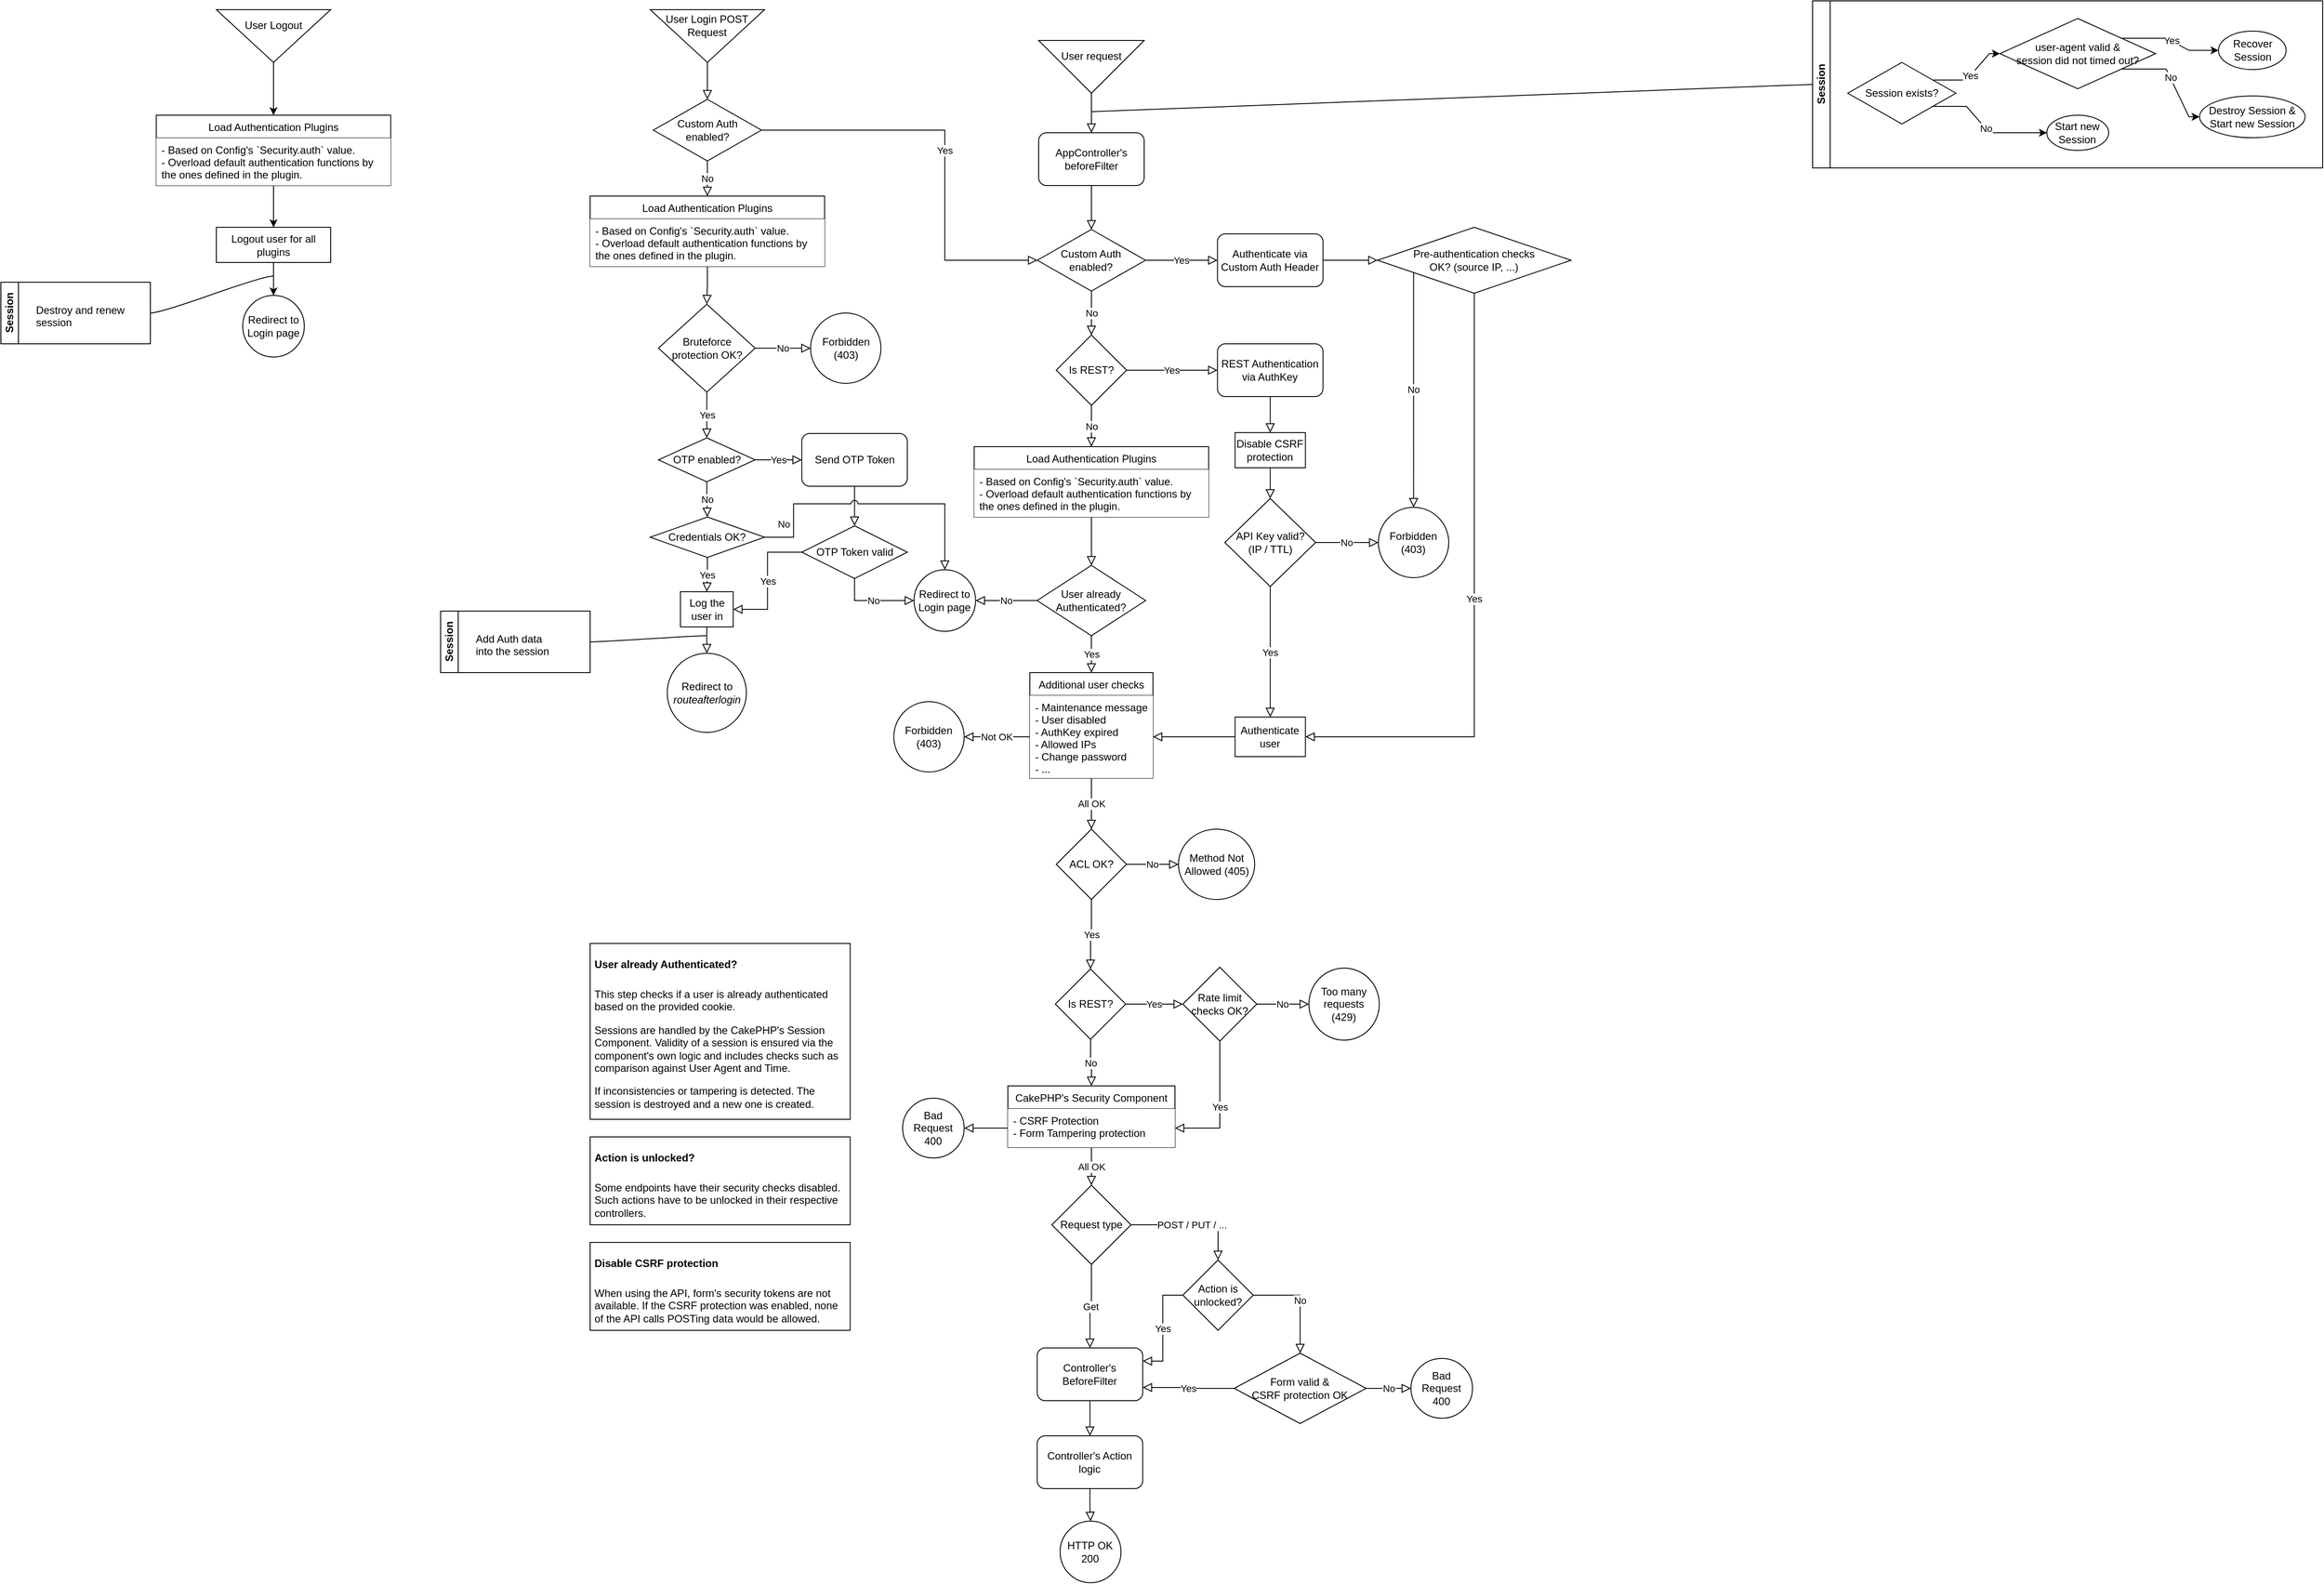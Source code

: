<mxfile version="14.7.6" type="device"><diagram id="C5RBs43oDa-KdzZeNtuy" name="Page-1"><mxGraphModel dx="3555" dy="2050" grid="1" gridSize="10" guides="1" tooltips="1" connect="1" arrows="1" fold="1" page="0" pageScale="1" pageWidth="827" pageHeight="1169" math="0" shadow="0"><root><mxCell id="WIyWlLk6GJQsqaUBKTNV-0"/><mxCell id="WIyWlLk6GJQsqaUBKTNV-1" parent="WIyWlLk6GJQsqaUBKTNV-0"/><mxCell id="TFjPp0GjOGdTuKg0pBAI-93" value="Get" style="edgeStyle=orthogonalEdgeStyle;rounded=0;orthogonalLoop=1;jettySize=auto;html=1;entryX=0.5;entryY=0;entryDx=0;entryDy=0;endArrow=block;endFill=0;endSize=8;exitX=0.5;exitY=1;exitDx=0;exitDy=0;" parent="WIyWlLk6GJQsqaUBKTNV-1" source="TFjPp0GjOGdTuKg0pBAI-129" target="TFjPp0GjOGdTuKg0pBAI-11" edge="1"><mxGeometry relative="1" as="geometry"/></mxCell><mxCell id="TFjPp0GjOGdTuKg0pBAI-108" value="&lt;div&gt;POST / PUT / ...&lt;/div&gt;" style="edgeStyle=orthogonalEdgeStyle;rounded=0;orthogonalLoop=1;jettySize=auto;html=1;entryX=0.5;entryY=0;entryDx=0;entryDy=0;endArrow=block;endFill=0;endSize=8;exitX=1;exitY=0.5;exitDx=0;exitDy=0;" parent="WIyWlLk6GJQsqaUBKTNV-1" source="TFjPp0GjOGdTuKg0pBAI-129" target="TFjPp0GjOGdTuKg0pBAI-107" edge="1"><mxGeometry relative="1" as="geometry"/></mxCell><mxCell id="TFjPp0GjOGdTuKg0pBAI-136" style="edgeStyle=orthogonalEdgeStyle;rounded=0;orthogonalLoop=1;jettySize=auto;html=1;entryX=0.5;entryY=0;entryDx=0;entryDy=0;endArrow=block;endFill=0;endSize=8;" parent="WIyWlLk6GJQsqaUBKTNV-1" source="TFjPp0GjOGdTuKg0pBAI-11" target="TFjPp0GjOGdTuKg0pBAI-135" edge="1"><mxGeometry relative="1" as="geometry"/></mxCell><mxCell id="TFjPp0GjOGdTuKg0pBAI-11" value="Controller's BeforeFilter" style="rounded=1;whiteSpace=wrap;html=1;" parent="WIyWlLk6GJQsqaUBKTNV-1" vertex="1"><mxGeometry x="1358.32" y="1537" width="120" height="60" as="geometry"/></mxCell><mxCell id="TFjPp0GjOGdTuKg0pBAI-21" value="No" style="edgeStyle=orthogonalEdgeStyle;rounded=0;orthogonalLoop=1;jettySize=auto;html=1;exitX=1;exitY=0.5;exitDx=0;exitDy=0;entryX=0;entryY=0.5;entryDx=0;entryDy=0;endArrow=block;endFill=0;endSize=8;" parent="WIyWlLk6GJQsqaUBKTNV-1" source="TFjPp0GjOGdTuKg0pBAI-19" target="TFjPp0GjOGdTuKg0pBAI-131" edge="1"><mxGeometry relative="1" as="geometry"><mxPoint x="1813.32" y="1583" as="targetPoint"/></mxGeometry></mxCell><mxCell id="TFjPp0GjOGdTuKg0pBAI-94" value="Yes" style="edgeStyle=orthogonalEdgeStyle;rounded=0;orthogonalLoop=1;jettySize=auto;html=1;endArrow=block;endFill=0;endSize=8;entryX=1;entryY=0.75;entryDx=0;entryDy=0;" parent="WIyWlLk6GJQsqaUBKTNV-1" source="TFjPp0GjOGdTuKg0pBAI-19" target="TFjPp0GjOGdTuKg0pBAI-11" edge="1"><mxGeometry relative="1" as="geometry"><mxPoint x="1553.32" y="1597" as="targetPoint"/></mxGeometry></mxCell><mxCell id="TFjPp0GjOGdTuKg0pBAI-19" value="&lt;div&gt;Form valid &amp;amp; &lt;br&gt;&lt;/div&gt;&lt;div&gt;CSRF protection OK &lt;/div&gt;" style="rhombus;whiteSpace=wrap;html=1;" parent="WIyWlLk6GJQsqaUBKTNV-1" vertex="1"><mxGeometry x="1582.32" y="1543" width="150" height="80" as="geometry"/></mxCell><mxCell id="TFjPp0GjOGdTuKg0pBAI-29" style="edgeStyle=orthogonalEdgeStyle;rounded=0;orthogonalLoop=1;jettySize=auto;html=1;endArrow=block;endFill=0;endSize=8;" parent="WIyWlLk6GJQsqaUBKTNV-1" source="TFjPp0GjOGdTuKg0pBAI-27" target="TFjPp0GjOGdTuKg0pBAI-28" edge="1"><mxGeometry relative="1" as="geometry"/></mxCell><mxCell id="TFjPp0GjOGdTuKg0pBAI-27" value="&lt;div&gt;AppController's&lt;/div&gt;&lt;div&gt;beforeFilter&lt;br&gt;&lt;/div&gt;" style="rounded=1;whiteSpace=wrap;html=1;" parent="WIyWlLk6GJQsqaUBKTNV-1" vertex="1"><mxGeometry x="1359.99" y="155" width="120" height="60" as="geometry"/></mxCell><mxCell id="TFjPp0GjOGdTuKg0pBAI-31" value="Yes" style="edgeStyle=orthogonalEdgeStyle;rounded=0;orthogonalLoop=1;jettySize=auto;html=1;entryX=0;entryY=0.5;entryDx=0;entryDy=0;endArrow=block;endFill=0;endSize=8;" parent="WIyWlLk6GJQsqaUBKTNV-1" source="TFjPp0GjOGdTuKg0pBAI-28" target="TFjPp0GjOGdTuKg0pBAI-30" edge="1"><mxGeometry relative="1" as="geometry"/></mxCell><mxCell id="TFjPp0GjOGdTuKg0pBAI-37" value="No" style="edgeStyle=orthogonalEdgeStyle;rounded=0;orthogonalLoop=1;jettySize=auto;html=1;entryX=0.5;entryY=0;entryDx=0;entryDy=0;endArrow=block;endFill=0;endSize=8;" parent="WIyWlLk6GJQsqaUBKTNV-1" source="TFjPp0GjOGdTuKg0pBAI-28" target="TFjPp0GjOGdTuKg0pBAI-34" edge="1"><mxGeometry relative="1" as="geometry"/></mxCell><mxCell id="TFjPp0GjOGdTuKg0pBAI-28" value="Custom Auth enabled?" style="rhombus;whiteSpace=wrap;html=1;" parent="WIyWlLk6GJQsqaUBKTNV-1" vertex="1"><mxGeometry x="1358.49" y="265" width="123" height="70" as="geometry"/></mxCell><mxCell id="TFjPp0GjOGdTuKg0pBAI-96" style="edgeStyle=orthogonalEdgeStyle;rounded=0;orthogonalLoop=1;jettySize=auto;html=1;entryX=0;entryY=0.5;entryDx=0;entryDy=0;endArrow=block;endFill=0;endSize=8;" parent="WIyWlLk6GJQsqaUBKTNV-1" source="TFjPp0GjOGdTuKg0pBAI-30" target="TFjPp0GjOGdTuKg0pBAI-95" edge="1"><mxGeometry relative="1" as="geometry"/></mxCell><mxCell id="TFjPp0GjOGdTuKg0pBAI-30" value="Authenticate via Custom Auth Header" style="rounded=1;whiteSpace=wrap;html=1;" parent="WIyWlLk6GJQsqaUBKTNV-1" vertex="1"><mxGeometry x="1563.32" y="270" width="120" height="60" as="geometry"/></mxCell><mxCell id="TFjPp0GjOGdTuKg0pBAI-45" value="No" style="edgeStyle=orthogonalEdgeStyle;rounded=0;orthogonalLoop=1;jettySize=auto;html=1;exitX=1;exitY=0.5;exitDx=0;exitDy=0;entryX=0;entryY=0.5;entryDx=0;entryDy=0;endArrow=block;endFill=0;endSize=8;" parent="WIyWlLk6GJQsqaUBKTNV-1" source="TFjPp0GjOGdTuKg0pBAI-33" target="TFjPp0GjOGdTuKg0pBAI-115" edge="1"><mxGeometry relative="1" as="geometry"><mxPoint x="1733.32" y="621" as="targetPoint"/></mxGeometry></mxCell><mxCell id="TFjPp0GjOGdTuKg0pBAI-57" value="Yes" style="edgeStyle=orthogonalEdgeStyle;rounded=0;orthogonalLoop=1;jettySize=auto;html=1;exitX=0.5;exitY=1;exitDx=0;exitDy=0;entryX=0.5;entryY=0;entryDx=0;entryDy=0;endArrow=block;endFill=0;endSize=8;" parent="WIyWlLk6GJQsqaUBKTNV-1" source="TFjPp0GjOGdTuKg0pBAI-33" target="TFjPp0GjOGdTuKg0pBAI-56" edge="1"><mxGeometry relative="1" as="geometry"/></mxCell><mxCell id="TFjPp0GjOGdTuKg0pBAI-33" value="&lt;div&gt;API Key valid?&lt;/div&gt;&lt;div&gt;(IP / TTL)&lt;br&gt;&lt;/div&gt;" style="rhombus;whiteSpace=wrap;html=1;" parent="WIyWlLk6GJQsqaUBKTNV-1" vertex="1"><mxGeometry x="1571.66" y="571" width="103.33" height="100" as="geometry"/></mxCell><mxCell id="TFjPp0GjOGdTuKg0pBAI-36" value="Yes" style="edgeStyle=orthogonalEdgeStyle;rounded=0;orthogonalLoop=1;jettySize=auto;html=1;exitX=1;exitY=0.5;exitDx=0;exitDy=0;entryX=0;entryY=0.5;entryDx=0;entryDy=0;endArrow=block;endFill=0;endSize=8;" parent="WIyWlLk6GJQsqaUBKTNV-1" source="TFjPp0GjOGdTuKg0pBAI-34" target="TFjPp0GjOGdTuKg0pBAI-35" edge="1"><mxGeometry relative="1" as="geometry"/></mxCell><mxCell id="TFjPp0GjOGdTuKg0pBAI-47" value="No" style="edgeStyle=orthogonalEdgeStyle;rounded=0;orthogonalLoop=1;jettySize=auto;html=1;exitX=0.5;exitY=1;exitDx=0;exitDy=0;endArrow=block;endFill=0;endSize=8;" parent="WIyWlLk6GJQsqaUBKTNV-1" source="TFjPp0GjOGdTuKg0pBAI-34" target="TFjPp0GjOGdTuKg0pBAI-159" edge="1"><mxGeometry relative="1" as="geometry"><mxPoint x="1463.32" y="507" as="targetPoint"/></mxGeometry></mxCell><mxCell id="TFjPp0GjOGdTuKg0pBAI-34" value="&lt;div&gt;Is REST?&lt;/div&gt;" style="rhombus;whiteSpace=wrap;html=1;" parent="WIyWlLk6GJQsqaUBKTNV-1" vertex="1"><mxGeometry x="1379.99" y="385" width="80" height="80" as="geometry"/></mxCell><mxCell id="TFjPp0GjOGdTuKg0pBAI-40" style="edgeStyle=orthogonalEdgeStyle;rounded=0;orthogonalLoop=1;jettySize=auto;html=1;exitX=0.5;exitY=1;exitDx=0;exitDy=0;entryX=0.5;entryY=0;entryDx=0;entryDy=0;endArrow=block;endFill=0;endSize=8;" parent="WIyWlLk6GJQsqaUBKTNV-1" source="TFjPp0GjOGdTuKg0pBAI-35" target="TFjPp0GjOGdTuKg0pBAI-39" edge="1"><mxGeometry relative="1" as="geometry"/></mxCell><mxCell id="TFjPp0GjOGdTuKg0pBAI-35" value="&lt;div&gt;REST Authentication&lt;/div&gt;&lt;div&gt;via AuthKey&lt;br&gt;&lt;/div&gt;" style="rounded=1;whiteSpace=wrap;html=1;" parent="WIyWlLk6GJQsqaUBKTNV-1" vertex="1"><mxGeometry x="1563.32" y="395" width="120" height="60" as="geometry"/></mxCell><mxCell id="TFjPp0GjOGdTuKg0pBAI-43" style="edgeStyle=orthogonalEdgeStyle;rounded=0;orthogonalLoop=1;jettySize=auto;html=1;exitX=0.5;exitY=1;exitDx=0;exitDy=0;entryX=0.5;entryY=0;entryDx=0;entryDy=0;endArrow=block;endFill=0;endSize=8;" parent="WIyWlLk6GJQsqaUBKTNV-1" source="TFjPp0GjOGdTuKg0pBAI-39" target="TFjPp0GjOGdTuKg0pBAI-33" edge="1"><mxGeometry relative="1" as="geometry"/></mxCell><mxCell id="TFjPp0GjOGdTuKg0pBAI-39" value="Disable CSRF protection" style="rounded=0;whiteSpace=wrap;html=1;" parent="WIyWlLk6GJQsqaUBKTNV-1" vertex="1"><mxGeometry x="1583.32" y="496" width="80" height="40" as="geometry"/></mxCell><mxCell id="TFjPp0GjOGdTuKg0pBAI-51" value="No" style="edgeStyle=orthogonalEdgeStyle;rounded=0;orthogonalLoop=1;jettySize=auto;html=1;exitX=0;exitY=0.5;exitDx=0;exitDy=0;entryX=1;entryY=0.5;entryDx=0;entryDy=0;endArrow=block;endFill=0;endSize=8;" parent="WIyWlLk6GJQsqaUBKTNV-1" source="TFjPp0GjOGdTuKg0pBAI-48" target="TFjPp0GjOGdTuKg0pBAI-144" edge="1"><mxGeometry relative="1" as="geometry"><mxPoint x="1303.32" y="687" as="targetPoint"/></mxGeometry></mxCell><mxCell id="TFjPp0GjOGdTuKg0pBAI-53" value="Yes" style="edgeStyle=orthogonalEdgeStyle;rounded=0;orthogonalLoop=1;jettySize=auto;html=1;entryX=0.5;entryY=0;entryDx=0;entryDy=0;endArrow=block;endFill=0;endSize=8;" parent="WIyWlLk6GJQsqaUBKTNV-1" source="TFjPp0GjOGdTuKg0pBAI-48" target="TFjPp0GjOGdTuKg0pBAI-118" edge="1"><mxGeometry relative="1" as="geometry"><mxPoint x="1419.995" y="787" as="targetPoint"/></mxGeometry></mxCell><mxCell id="TFjPp0GjOGdTuKg0pBAI-48" value="User already Authenticated?" style="rhombus;whiteSpace=wrap;html=1;" parent="WIyWlLk6GJQsqaUBKTNV-1" vertex="1"><mxGeometry x="1358.32" y="647" width="123.33" height="80" as="geometry"/></mxCell><mxCell id="TFjPp0GjOGdTuKg0pBAI-58" style="edgeStyle=orthogonalEdgeStyle;rounded=0;orthogonalLoop=1;jettySize=auto;html=1;exitX=0;exitY=0.5;exitDx=0;exitDy=0;entryX=1;entryY=0.5;entryDx=0;entryDy=0;endArrow=block;endFill=0;endSize=8;" parent="WIyWlLk6GJQsqaUBKTNV-1" source="TFjPp0GjOGdTuKg0pBAI-56" target="TFjPp0GjOGdTuKg0pBAI-119" edge="1"><mxGeometry relative="1" as="geometry"><mxPoint x="1498.33" y="842" as="targetPoint"/></mxGeometry></mxCell><mxCell id="TFjPp0GjOGdTuKg0pBAI-56" value="Authenticate user" style="rounded=1;whiteSpace=wrap;html=1;arcSize=0;" parent="WIyWlLk6GJQsqaUBKTNV-1" vertex="1"><mxGeometry x="1583.33" y="819.5" width="79.99" height="45" as="geometry"/></mxCell><mxCell id="TFjPp0GjOGdTuKg0pBAI-64" value="Yes" style="edgeStyle=orthogonalEdgeStyle;rounded=0;orthogonalLoop=1;jettySize=auto;html=1;exitX=1;exitY=0.5;exitDx=0;exitDy=0;endArrow=block;endFill=0;endSize=8;entryX=0;entryY=0.5;entryDx=0;entryDy=0;" parent="WIyWlLk6GJQsqaUBKTNV-1" source="TFjPp0GjOGdTuKg0pBAI-61" target="TFjPp0GjOGdTuKg0pBAI-68" edge="1"><mxGeometry relative="1" as="geometry"><mxPoint x="1532.32" y="1126" as="targetPoint"/></mxGeometry></mxCell><mxCell id="TFjPp0GjOGdTuKg0pBAI-65" value="No" style="edgeStyle=orthogonalEdgeStyle;rounded=0;orthogonalLoop=1;jettySize=auto;html=1;entryX=0.5;entryY=0;entryDx=0;entryDy=0;endArrow=block;endFill=0;endSize=8;" parent="WIyWlLk6GJQsqaUBKTNV-1" source="TFjPp0GjOGdTuKg0pBAI-61" target="TFjPp0GjOGdTuKg0pBAI-149" edge="1"><mxGeometry relative="1" as="geometry"><mxPoint x="1417.655" y="1238" as="targetPoint"/></mxGeometry></mxCell><mxCell id="TFjPp0GjOGdTuKg0pBAI-61" value="&lt;div&gt;Is REST?&lt;/div&gt;" style="rhombus;whiteSpace=wrap;html=1;" parent="WIyWlLk6GJQsqaUBKTNV-1" vertex="1"><mxGeometry x="1378.98" y="1106" width="80" height="80" as="geometry"/></mxCell><mxCell id="TFjPp0GjOGdTuKg0pBAI-71" value="No" style="edgeStyle=orthogonalEdgeStyle;rounded=0;orthogonalLoop=1;jettySize=auto;html=1;entryX=0;entryY=0.5;entryDx=0;entryDy=0;endArrow=block;endFill=0;endSize=8;" parent="WIyWlLk6GJQsqaUBKTNV-1" source="TFjPp0GjOGdTuKg0pBAI-68" target="TFjPp0GjOGdTuKg0pBAI-126" edge="1"><mxGeometry relative="1" as="geometry"><mxPoint x="1662.32" y="1146" as="targetPoint"/></mxGeometry></mxCell><mxCell id="TFjPp0GjOGdTuKg0pBAI-154" value="Yes" style="edgeStyle=orthogonalEdgeStyle;rounded=0;orthogonalLoop=1;jettySize=auto;html=1;entryX=1;entryY=0.5;entryDx=0;entryDy=0;endArrow=block;endFill=0;endSize=8;" parent="WIyWlLk6GJQsqaUBKTNV-1" source="TFjPp0GjOGdTuKg0pBAI-68" target="TFjPp0GjOGdTuKg0pBAI-150" edge="1"><mxGeometry relative="1" as="geometry"/></mxCell><mxCell id="TFjPp0GjOGdTuKg0pBAI-68" value="Rate limit checks OK?" style="rhombus;whiteSpace=wrap;html=1;" parent="WIyWlLk6GJQsqaUBKTNV-1" vertex="1"><mxGeometry x="1523.98" y="1104" width="84" height="84" as="geometry"/></mxCell><mxCell id="TFjPp0GjOGdTuKg0pBAI-81" value="Yes" style="edgeStyle=orthogonalEdgeStyle;rounded=0;orthogonalLoop=1;jettySize=auto;html=1;entryX=0.5;entryY=0;entryDx=0;entryDy=0;endArrow=block;endFill=0;endSize=8;" parent="WIyWlLk6GJQsqaUBKTNV-1" source="TFjPp0GjOGdTuKg0pBAI-74" target="TFjPp0GjOGdTuKg0pBAI-80" edge="1"><mxGeometry relative="1" as="geometry"/></mxCell><mxCell id="TFjPp0GjOGdTuKg0pBAI-143" value="No" style="edgeStyle=orthogonalEdgeStyle;rounded=0;orthogonalLoop=1;jettySize=auto;html=1;entryX=0;entryY=0.5;entryDx=0;entryDy=0;endArrow=block;endFill=0;endSize=8;exitX=1;exitY=0.5;exitDx=0;exitDy=0;" parent="WIyWlLk6GJQsqaUBKTNV-1" source="TFjPp0GjOGdTuKg0pBAI-74" target="TFjPp0GjOGdTuKg0pBAI-142" edge="1"><mxGeometry relative="1" as="geometry"><mxPoint x="1047.68" y="400" as="sourcePoint"/></mxGeometry></mxCell><mxCell id="TFjPp0GjOGdTuKg0pBAI-74" value="Bruteforce protection OK?" style="rhombus;whiteSpace=wrap;html=1;" parent="WIyWlLk6GJQsqaUBKTNV-1" vertex="1"><mxGeometry x="927.68" y="350" width="110" height="100" as="geometry"/></mxCell><mxCell id="TFjPp0GjOGdTuKg0pBAI-83" value="Yes" style="edgeStyle=orthogonalEdgeStyle;rounded=0;orthogonalLoop=1;jettySize=auto;html=1;entryX=0;entryY=0.5;entryDx=0;entryDy=0;endArrow=block;endFill=0;endSize=8;exitX=1;exitY=0.5;exitDx=0;exitDy=0;" parent="WIyWlLk6GJQsqaUBKTNV-1" source="TFjPp0GjOGdTuKg0pBAI-80" target="TFjPp0GjOGdTuKg0pBAI-82" edge="1"><mxGeometry relative="1" as="geometry"><mxPoint x="1047.68" y="527" as="sourcePoint"/></mxGeometry></mxCell><mxCell id="TFjPp0GjOGdTuKg0pBAI-86" value="No" style="edgeStyle=orthogonalEdgeStyle;rounded=0;orthogonalLoop=1;jettySize=auto;html=1;endArrow=block;endFill=0;endSize=8;entryX=0.5;entryY=0;entryDx=0;entryDy=0;" parent="WIyWlLk6GJQsqaUBKTNV-1" source="TFjPp0GjOGdTuKg0pBAI-80" target="TFjPp0GjOGdTuKg0pBAI-175" edge="1"><mxGeometry relative="1" as="geometry"/></mxCell><mxCell id="TFjPp0GjOGdTuKg0pBAI-80" value="OTP enabled?" style="rhombus;whiteSpace=wrap;html=1;" parent="WIyWlLk6GJQsqaUBKTNV-1" vertex="1"><mxGeometry x="927.68" y="502" width="110" height="50" as="geometry"/></mxCell><mxCell id="TFjPp0GjOGdTuKg0pBAI-88" style="edgeStyle=orthogonalEdgeStyle;rounded=0;orthogonalLoop=1;jettySize=auto;html=1;entryX=0.5;entryY=0;entryDx=0;entryDy=0;endArrow=block;endFill=0;endSize=8;" parent="WIyWlLk6GJQsqaUBKTNV-1" source="TFjPp0GjOGdTuKg0pBAI-82" target="TFjPp0GjOGdTuKg0pBAI-87" edge="1"><mxGeometry relative="1" as="geometry"/></mxCell><mxCell id="TFjPp0GjOGdTuKg0pBAI-82" value="Send OTP Token" style="rounded=1;whiteSpace=wrap;html=1;" parent="WIyWlLk6GJQsqaUBKTNV-1" vertex="1"><mxGeometry x="1090.68" y="497" width="120" height="60" as="geometry"/></mxCell><mxCell id="TFjPp0GjOGdTuKg0pBAI-146" style="edgeStyle=orthogonalEdgeStyle;rounded=0;orthogonalLoop=1;jettySize=auto;html=1;entryX=0.5;entryY=0;entryDx=0;entryDy=0;endArrow=block;endFill=0;endSize=8;" parent="WIyWlLk6GJQsqaUBKTNV-1" source="TFjPp0GjOGdTuKg0pBAI-85" target="TFjPp0GjOGdTuKg0pBAI-145" edge="1"><mxGeometry relative="1" as="geometry"/></mxCell><mxCell id="TFjPp0GjOGdTuKg0pBAI-85" value="Log the user in" style="rounded=0;whiteSpace=wrap;html=1;" parent="WIyWlLk6GJQsqaUBKTNV-1" vertex="1"><mxGeometry x="952.68" y="677" width="60" height="40" as="geometry"/></mxCell><mxCell id="TFjPp0GjOGdTuKg0pBAI-89" value="Yes" style="edgeStyle=orthogonalEdgeStyle;rounded=0;orthogonalLoop=1;jettySize=auto;html=1;entryX=1;entryY=0.5;entryDx=0;entryDy=0;endArrow=block;endFill=0;endSize=8;" parent="WIyWlLk6GJQsqaUBKTNV-1" source="TFjPp0GjOGdTuKg0pBAI-87" target="TFjPp0GjOGdTuKg0pBAI-85" edge="1"><mxGeometry relative="1" as="geometry"><mxPoint x="1022.68" y="697" as="targetPoint"/></mxGeometry></mxCell><mxCell id="TFjPp0GjOGdTuKg0pBAI-90" value="No" style="edgeStyle=orthogonalEdgeStyle;rounded=0;orthogonalLoop=1;jettySize=auto;html=1;entryX=0;entryY=0.5;entryDx=0;entryDy=0;endArrow=block;endFill=0;endSize=8;exitX=0.5;exitY=1;exitDx=0;exitDy=0;" parent="WIyWlLk6GJQsqaUBKTNV-1" source="TFjPp0GjOGdTuKg0pBAI-87" target="TFjPp0GjOGdTuKg0pBAI-144" edge="1"><mxGeometry relative="1" as="geometry"><mxPoint x="1220.32" y="687" as="targetPoint"/></mxGeometry></mxCell><mxCell id="TFjPp0GjOGdTuKg0pBAI-87" value="OTP Token valid" style="rhombus;whiteSpace=wrap;html=1;" parent="WIyWlLk6GJQsqaUBKTNV-1" vertex="1"><mxGeometry x="1090.68" y="602" width="120" height="60" as="geometry"/></mxCell><mxCell id="TFjPp0GjOGdTuKg0pBAI-98" value="No" style="edgeStyle=orthogonalEdgeStyle;rounded=0;orthogonalLoop=1;jettySize=auto;html=1;entryX=0.5;entryY=0;entryDx=0;entryDy=0;endArrow=block;endFill=0;endSize=8;" parent="WIyWlLk6GJQsqaUBKTNV-1" source="TFjPp0GjOGdTuKg0pBAI-95" target="TFjPp0GjOGdTuKg0pBAI-115" edge="1"><mxGeometry relative="1" as="geometry"><mxPoint x="1821.32" y="422" as="sourcePoint"/><mxPoint x="1816.32" y="648.25" as="targetPoint"/><Array as="points"><mxPoint x="1786.32" y="507"/><mxPoint x="1786.32" y="507"/></Array></mxGeometry></mxCell><mxCell id="TFjPp0GjOGdTuKg0pBAI-99" value="Yes" style="edgeStyle=orthogonalEdgeStyle;rounded=0;orthogonalLoop=1;jettySize=auto;html=1;entryX=1;entryY=0.5;entryDx=0;entryDy=0;endArrow=block;endFill=0;endSize=8;" parent="WIyWlLk6GJQsqaUBKTNV-1" source="TFjPp0GjOGdTuKg0pBAI-95" target="TFjPp0GjOGdTuKg0pBAI-56" edge="1"><mxGeometry relative="1" as="geometry"><Array as="points"><mxPoint x="1855.32" y="842"/></Array></mxGeometry></mxCell><mxCell id="TFjPp0GjOGdTuKg0pBAI-95" value="&lt;div&gt;Pre-authentication checks&lt;/div&gt;&lt;div&gt;OK? (source IP, ...)&lt;/div&gt;" style="rhombus;whiteSpace=wrap;html=1;" parent="WIyWlLk6GJQsqaUBKTNV-1" vertex="1"><mxGeometry x="1745.32" y="262.5" width="220" height="75" as="geometry"/></mxCell><mxCell id="TFjPp0GjOGdTuKg0pBAI-106" value="Yes" style="edgeStyle=orthogonalEdgeStyle;rounded=0;orthogonalLoop=1;jettySize=auto;html=1;entryX=0.5;entryY=0;entryDx=0;entryDy=0;endArrow=block;endFill=0;endSize=8;" parent="WIyWlLk6GJQsqaUBKTNV-1" source="TFjPp0GjOGdTuKg0pBAI-101" target="TFjPp0GjOGdTuKg0pBAI-61" edge="1"><mxGeometry relative="1" as="geometry"/></mxCell><mxCell id="TFjPp0GjOGdTuKg0pBAI-124" value="No" style="edgeStyle=orthogonalEdgeStyle;rounded=0;orthogonalLoop=1;jettySize=auto;html=1;endArrow=block;endFill=0;endSize=8;" parent="WIyWlLk6GJQsqaUBKTNV-1" source="TFjPp0GjOGdTuKg0pBAI-101" target="TFjPp0GjOGdTuKg0pBAI-123" edge="1"><mxGeometry relative="1" as="geometry"/></mxCell><mxCell id="TFjPp0GjOGdTuKg0pBAI-101" value="&lt;div&gt;ACL OK?&lt;/div&gt;" style="rhombus;whiteSpace=wrap;html=1;" parent="WIyWlLk6GJQsqaUBKTNV-1" vertex="1"><mxGeometry x="1379.98" y="947" width="80" height="80" as="geometry"/></mxCell><mxCell id="TFjPp0GjOGdTuKg0pBAI-109" value="Yes" style="edgeStyle=orthogonalEdgeStyle;rounded=0;orthogonalLoop=1;jettySize=auto;html=1;entryX=1;entryY=0.25;entryDx=0;entryDy=0;endArrow=block;endFill=0;endSize=8;" parent="WIyWlLk6GJQsqaUBKTNV-1" source="TFjPp0GjOGdTuKg0pBAI-107" target="TFjPp0GjOGdTuKg0pBAI-11" edge="1"><mxGeometry relative="1" as="geometry"/></mxCell><mxCell id="TFjPp0GjOGdTuKg0pBAI-110" value="No" style="edgeStyle=orthogonalEdgeStyle;rounded=0;orthogonalLoop=1;jettySize=auto;html=1;entryX=0.5;entryY=0;entryDx=0;entryDy=0;endArrow=block;endFill=0;endSize=8;exitX=1;exitY=0.5;exitDx=0;exitDy=0;" parent="WIyWlLk6GJQsqaUBKTNV-1" source="TFjPp0GjOGdTuKg0pBAI-107" target="TFjPp0GjOGdTuKg0pBAI-19" edge="1"><mxGeometry relative="1" as="geometry"/></mxCell><mxCell id="TFjPp0GjOGdTuKg0pBAI-107" value="Action is unlocked?" style="rhombus;whiteSpace=wrap;html=1;" parent="WIyWlLk6GJQsqaUBKTNV-1" vertex="1"><mxGeometry x="1523.98" y="1437" width="80" height="80" as="geometry"/></mxCell><mxCell id="TFjPp0GjOGdTuKg0pBAI-114" style="edgeStyle=orthogonalEdgeStyle;rounded=0;orthogonalLoop=1;jettySize=auto;html=1;entryX=0.5;entryY=0;entryDx=0;entryDy=0;endArrow=block;endFill=0;endSize=8;" parent="WIyWlLk6GJQsqaUBKTNV-1" source="TFjPp0GjOGdTuKg0pBAI-113" target="TFjPp0GjOGdTuKg0pBAI-27" edge="1"><mxGeometry relative="1" as="geometry"/></mxCell><mxCell id="TFjPp0GjOGdTuKg0pBAI-113" value="User request" style="triangle;whiteSpace=wrap;html=1;rotation=90;horizontal=0;labelPosition=center;verticalLabelPosition=middle;align=center;verticalAlign=middle;spacingBottom=25;" parent="WIyWlLk6GJQsqaUBKTNV-1" vertex="1"><mxGeometry x="1390" y="20" width="60" height="120" as="geometry"/></mxCell><mxCell id="TFjPp0GjOGdTuKg0pBAI-115" value="Forbidden (403)" style="ellipse;whiteSpace=wrap;html=1;" parent="WIyWlLk6GJQsqaUBKTNV-1" vertex="1"><mxGeometry x="1746.32" y="581" width="80" height="80" as="geometry"/></mxCell><mxCell id="TFjPp0GjOGdTuKg0pBAI-125" value="All OK" style="edgeStyle=orthogonalEdgeStyle;rounded=0;orthogonalLoop=1;jettySize=auto;html=1;entryX=0.5;entryY=0;entryDx=0;entryDy=0;endArrow=block;endFill=0;endSize=8;" parent="WIyWlLk6GJQsqaUBKTNV-1" source="TFjPp0GjOGdTuKg0pBAI-118" target="TFjPp0GjOGdTuKg0pBAI-101" edge="1"><mxGeometry relative="1" as="geometry"/></mxCell><mxCell id="TFjPp0GjOGdTuKg0pBAI-118" value="Additional user checks" style="swimlane;fontStyle=0;childLayout=stackLayout;horizontal=1;startSize=26;horizontalStack=0;resizeParent=1;resizeParentMax=0;resizeLast=0;collapsible=1;marginBottom=0;" parent="WIyWlLk6GJQsqaUBKTNV-1" vertex="1"><mxGeometry x="1349.98" y="769" width="140" height="120" as="geometry"/></mxCell><mxCell id="TFjPp0GjOGdTuKg0pBAI-119" value="- Maintenance message&#xA;- User disabled&#xA;- AuthKey expired&#xA;- Allowed IPs&#xA;- Change password&#xA;- ...&#xA;" style="text;strokeColor=none;align=left;verticalAlign=top;spacingLeft=4;spacingRight=4;overflow=hidden;rotatable=0;points=[[0,0.5],[1,0.5]];portConstraint=eastwest;fillColor=#ffffff;" parent="TFjPp0GjOGdTuKg0pBAI-118" vertex="1"><mxGeometry y="26" width="140" height="94" as="geometry"/></mxCell><mxCell id="TFjPp0GjOGdTuKg0pBAI-123" value="Method Not Allowed (405)" style="ellipse;whiteSpace=wrap;html=1;" parent="WIyWlLk6GJQsqaUBKTNV-1" vertex="1"><mxGeometry x="1518.98" y="947" width="86.68" height="80" as="geometry"/></mxCell><mxCell id="TFjPp0GjOGdTuKg0pBAI-126" value="&lt;div&gt;Too many requests&lt;/div&gt;&lt;div&gt;(429)&lt;/div&gt;" style="ellipse;whiteSpace=wrap;html=1;" parent="WIyWlLk6GJQsqaUBKTNV-1" vertex="1"><mxGeometry x="1667.32" y="1105" width="80" height="82" as="geometry"/></mxCell><mxCell id="TFjPp0GjOGdTuKg0pBAI-129" value="Request type" style="rhombus;whiteSpace=wrap;html=1;" parent="WIyWlLk6GJQsqaUBKTNV-1" vertex="1"><mxGeometry x="1374.99" y="1352" width="90" height="90" as="geometry"/></mxCell><mxCell id="TFjPp0GjOGdTuKg0pBAI-131" value="&lt;span class=&quot;tabpanel-summary-value status&quot;&gt;Bad Request&lt;br&gt;400&lt;br&gt;&lt;/span&gt;" style="ellipse;whiteSpace=wrap;html=1;" parent="WIyWlLk6GJQsqaUBKTNV-1" vertex="1"><mxGeometry x="1783.32" y="1549" width="70" height="68" as="geometry"/></mxCell><mxCell id="TFjPp0GjOGdTuKg0pBAI-132" value="&lt;div&gt;HTTP OK&lt;/div&gt;&lt;div&gt;200&lt;br&gt;&lt;/div&gt;" style="ellipse;whiteSpace=wrap;html=1;" parent="WIyWlLk6GJQsqaUBKTNV-1" vertex="1"><mxGeometry x="1384.39" y="1734" width="69.22" height="70" as="geometry"/></mxCell><mxCell id="TFjPp0GjOGdTuKg0pBAI-138" style="edgeStyle=orthogonalEdgeStyle;rounded=0;orthogonalLoop=1;jettySize=auto;html=1;entryX=0.5;entryY=0;entryDx=0;entryDy=0;endArrow=block;endFill=0;endSize=8;" parent="WIyWlLk6GJQsqaUBKTNV-1" source="TFjPp0GjOGdTuKg0pBAI-135" target="TFjPp0GjOGdTuKg0pBAI-132" edge="1"><mxGeometry relative="1" as="geometry"/></mxCell><mxCell id="TFjPp0GjOGdTuKg0pBAI-135" value="&lt;div&gt;Controller's Action&lt;/div&gt;&lt;div&gt;logic&lt;br&gt;&lt;/div&gt;" style="rounded=1;whiteSpace=wrap;html=1;" parent="WIyWlLk6GJQsqaUBKTNV-1" vertex="1"><mxGeometry x="1358.32" y="1637" width="120" height="60" as="geometry"/></mxCell><mxCell id="TFjPp0GjOGdTuKg0pBAI-141" style="edgeStyle=orthogonalEdgeStyle;rounded=0;orthogonalLoop=1;jettySize=auto;html=1;entryX=0.5;entryY=0;entryDx=0;entryDy=0;endArrow=block;endFill=0;endSize=8;" parent="WIyWlLk6GJQsqaUBKTNV-1" source="TFjPp0GjOGdTuKg0pBAI-139" target="TFjPp0GjOGdTuKg0pBAI-168" edge="1"><mxGeometry relative="1" as="geometry"/></mxCell><mxCell id="TFjPp0GjOGdTuKg0pBAI-139" value="&lt;div&gt;User Login POST Request&lt;/div&gt;" style="triangle;whiteSpace=wrap;html=1;rotation=90;horizontal=0;labelPosition=center;verticalLabelPosition=middle;align=center;verticalAlign=middle;spacingBottom=25;" parent="WIyWlLk6GJQsqaUBKTNV-1" vertex="1"><mxGeometry x="953.32" y="-20" width="60" height="130" as="geometry"/></mxCell><mxCell id="TFjPp0GjOGdTuKg0pBAI-142" value="Forbidden (403)" style="ellipse;whiteSpace=wrap;html=1;" parent="WIyWlLk6GJQsqaUBKTNV-1" vertex="1"><mxGeometry x="1100.68" y="360" width="80" height="80" as="geometry"/></mxCell><mxCell id="TFjPp0GjOGdTuKg0pBAI-144" value="Redirect to Login page" style="ellipse;whiteSpace=wrap;html=1;" parent="WIyWlLk6GJQsqaUBKTNV-1" vertex="1"><mxGeometry x="1218.32" y="652" width="70" height="70" as="geometry"/></mxCell><mxCell id="TFjPp0GjOGdTuKg0pBAI-145" value="&lt;div&gt;Redirect to&lt;/div&gt;&lt;div&gt;&lt;i&gt;&lt;span&gt;&lt;span class=&quot;url-filename&quot;&gt;routeafterlogin&lt;/span&gt;&lt;/span&gt;&lt;/i&gt;&lt;/div&gt;" style="ellipse;whiteSpace=wrap;html=1;" parent="WIyWlLk6GJQsqaUBKTNV-1" vertex="1"><mxGeometry x="937.68" y="747" width="90" height="90" as="geometry"/></mxCell><mxCell id="TFjPp0GjOGdTuKg0pBAI-153" value="All OK" style="edgeStyle=orthogonalEdgeStyle;rounded=0;orthogonalLoop=1;jettySize=auto;html=1;entryX=0.5;entryY=0;entryDx=0;entryDy=0;endArrow=block;endFill=0;endSize=8;" parent="WIyWlLk6GJQsqaUBKTNV-1" source="TFjPp0GjOGdTuKg0pBAI-149" target="TFjPp0GjOGdTuKg0pBAI-129" edge="1"><mxGeometry relative="1" as="geometry"/></mxCell><mxCell id="TFjPp0GjOGdTuKg0pBAI-149" value="CakePHP's Security Component" style="swimlane;fontStyle=0;childLayout=stackLayout;horizontal=1;startSize=26;horizontalStack=0;resizeParent=1;resizeParentMax=0;resizeLast=0;collapsible=1;marginBottom=0;" parent="WIyWlLk6GJQsqaUBKTNV-1" vertex="1"><mxGeometry x="1324.98" y="1239" width="190" height="70" as="geometry"/></mxCell><mxCell id="TFjPp0GjOGdTuKg0pBAI-150" value="- CSRF Protection&#xA;- Form Tampering protection&#xA;" style="text;strokeColor=none;align=left;verticalAlign=top;spacingLeft=4;spacingRight=4;overflow=hidden;rotatable=0;points=[[0,0.5],[1,0.5]];portConstraint=eastwest;fillColor=#ffffff;" parent="TFjPp0GjOGdTuKg0pBAI-149" vertex="1"><mxGeometry y="26" width="190" height="44" as="geometry"/></mxCell><mxCell id="TFjPp0GjOGdTuKg0pBAI-155" value="Forbidden (403)" style="ellipse;whiteSpace=wrap;html=1;" parent="WIyWlLk6GJQsqaUBKTNV-1" vertex="1"><mxGeometry x="1195.32" y="802" width="80" height="80" as="geometry"/></mxCell><mxCell id="TFjPp0GjOGdTuKg0pBAI-156" value="Not OK" style="edgeStyle=orthogonalEdgeStyle;rounded=0;orthogonalLoop=1;jettySize=auto;html=1;entryX=1;entryY=0.5;entryDx=0;entryDy=0;endArrow=block;endFill=0;endSize=8;" parent="WIyWlLk6GJQsqaUBKTNV-1" source="TFjPp0GjOGdTuKg0pBAI-119" target="TFjPp0GjOGdTuKg0pBAI-155" edge="1"><mxGeometry relative="1" as="geometry"/></mxCell><mxCell id="TFjPp0GjOGdTuKg0pBAI-157" value="&lt;span class=&quot;tabpanel-summary-value status&quot;&gt;Bad Request&lt;br&gt;400&lt;br&gt;&lt;/span&gt;" style="ellipse;whiteSpace=wrap;html=1;" parent="WIyWlLk6GJQsqaUBKTNV-1" vertex="1"><mxGeometry x="1205.32" y="1253" width="70" height="68" as="geometry"/></mxCell><mxCell id="TFjPp0GjOGdTuKg0pBAI-158" style="edgeStyle=orthogonalEdgeStyle;rounded=0;orthogonalLoop=1;jettySize=auto;html=1;entryX=1;entryY=0.5;entryDx=0;entryDy=0;endArrow=block;endFill=0;endSize=8;" parent="WIyWlLk6GJQsqaUBKTNV-1" source="TFjPp0GjOGdTuKg0pBAI-150" target="TFjPp0GjOGdTuKg0pBAI-157" edge="1"><mxGeometry relative="1" as="geometry"/></mxCell><mxCell id="TFjPp0GjOGdTuKg0pBAI-163" style="edgeStyle=orthogonalEdgeStyle;rounded=0;orthogonalLoop=1;jettySize=auto;html=1;entryX=0.5;entryY=0;entryDx=0;entryDy=0;endArrow=block;endFill=0;endSize=8;" parent="WIyWlLk6GJQsqaUBKTNV-1" source="TFjPp0GjOGdTuKg0pBAI-159" target="TFjPp0GjOGdTuKg0pBAI-48" edge="1"><mxGeometry relative="1" as="geometry"/></mxCell><mxCell id="TFjPp0GjOGdTuKg0pBAI-159" value="Load Authentication Plugins" style="swimlane;fontStyle=0;childLayout=stackLayout;horizontal=1;startSize=26;horizontalStack=0;resizeParent=1;resizeParentMax=0;resizeLast=0;collapsible=1;marginBottom=0;" parent="WIyWlLk6GJQsqaUBKTNV-1" vertex="1"><mxGeometry x="1286.68" y="512" width="266.64" height="80" as="geometry"/></mxCell><mxCell id="TFjPp0GjOGdTuKg0pBAI-160" value="- Based on Config's `Security.auth` value.&#xA;- Overload default authentication functions by&#xA;the ones defined in the plugin.&#xA;" style="text;align=left;verticalAlign=top;spacingLeft=4;spacingRight=4;overflow=hidden;rotatable=0;points=[[0,0.5],[1,0.5]];portConstraint=eastwest;fillColor=#ffffff;" parent="TFjPp0GjOGdTuKg0pBAI-159" vertex="1"><mxGeometry y="26" width="266.64" height="54" as="geometry"/></mxCell><mxCell id="TFjPp0GjOGdTuKg0pBAI-169" value="Yes" style="edgeStyle=orthogonalEdgeStyle;rounded=0;orthogonalLoop=1;jettySize=auto;html=1;entryX=0;entryY=0.5;entryDx=0;entryDy=0;endArrow=block;endFill=0;endSize=8;" parent="WIyWlLk6GJQsqaUBKTNV-1" source="TFjPp0GjOGdTuKg0pBAI-168" target="TFjPp0GjOGdTuKg0pBAI-28" edge="1"><mxGeometry relative="1" as="geometry"><Array as="points"><mxPoint x="1253.32" y="152"/><mxPoint x="1253.32" y="300"/></Array></mxGeometry></mxCell><mxCell id="TFjPp0GjOGdTuKg0pBAI-172" value="No" style="edgeStyle=orthogonalEdgeStyle;rounded=0;orthogonalLoop=1;jettySize=auto;html=1;entryX=0.5;entryY=0;entryDx=0;entryDy=0;endArrow=block;endFill=0;endSize=8;" parent="WIyWlLk6GJQsqaUBKTNV-1" source="TFjPp0GjOGdTuKg0pBAI-168" target="TFjPp0GjOGdTuKg0pBAI-170" edge="1"><mxGeometry relative="1" as="geometry"/></mxCell><mxCell id="TFjPp0GjOGdTuKg0pBAI-168" value="Custom Auth enabled?" style="rhombus;whiteSpace=wrap;html=1;" parent="WIyWlLk6GJQsqaUBKTNV-1" vertex="1"><mxGeometry x="921.82" y="117" width="123" height="70" as="geometry"/></mxCell><mxCell id="TFjPp0GjOGdTuKg0pBAI-174" style="edgeStyle=orthogonalEdgeStyle;rounded=0;orthogonalLoop=1;jettySize=auto;html=1;endArrow=block;endFill=0;endSize=8;" parent="WIyWlLk6GJQsqaUBKTNV-1" source="TFjPp0GjOGdTuKg0pBAI-170" target="TFjPp0GjOGdTuKg0pBAI-74" edge="1"><mxGeometry relative="1" as="geometry"/></mxCell><mxCell id="TFjPp0GjOGdTuKg0pBAI-170" value="Load Authentication Plugins" style="swimlane;fontStyle=0;childLayout=stackLayout;horizontal=1;startSize=26;horizontalStack=0;resizeParent=1;resizeParentMax=0;resizeLast=0;collapsible=1;marginBottom=0;" parent="WIyWlLk6GJQsqaUBKTNV-1" vertex="1"><mxGeometry x="850.0" y="227" width="266.64" height="80" as="geometry"/></mxCell><mxCell id="TFjPp0GjOGdTuKg0pBAI-171" value="- Based on Config's `Security.auth` value.&#xA;- Overload default authentication functions by&#xA;the ones defined in the plugin.&#xA;" style="text;align=left;verticalAlign=top;spacingLeft=4;spacingRight=4;overflow=hidden;rotatable=0;points=[[0,0.5],[1,0.5]];portConstraint=eastwest;fillColor=#ffffff;" parent="TFjPp0GjOGdTuKg0pBAI-170" vertex="1"><mxGeometry y="26" width="266.64" height="54" as="geometry"/></mxCell><mxCell id="TFjPp0GjOGdTuKg0pBAI-176" value="&lt;div&gt;Yes&lt;/div&gt;" style="edgeStyle=orthogonalEdgeStyle;rounded=0;orthogonalLoop=1;jettySize=auto;html=1;entryX=0.5;entryY=0;entryDx=0;entryDy=0;endArrow=block;endFill=0;endSize=8;" parent="WIyWlLk6GJQsqaUBKTNV-1" source="TFjPp0GjOGdTuKg0pBAI-175" target="TFjPp0GjOGdTuKg0pBAI-85" edge="1"><mxGeometry relative="1" as="geometry"/></mxCell><mxCell id="TFjPp0GjOGdTuKg0pBAI-177" value="No" style="edgeStyle=orthogonalEdgeStyle;rounded=0;orthogonalLoop=1;jettySize=auto;html=1;entryX=0.5;entryY=0;entryDx=0;entryDy=0;endArrow=block;endFill=0;endSize=8;jumpStyle=arc;jumpSize=8;exitX=1;exitY=0.5;exitDx=0;exitDy=0;" parent="WIyWlLk6GJQsqaUBKTNV-1" source="TFjPp0GjOGdTuKg0pBAI-175" target="TFjPp0GjOGdTuKg0pBAI-144" edge="1"><mxGeometry x="-0.698" y="11" relative="1" as="geometry"><mxPoint x="1058.32" y="615" as="sourcePoint"/><mxPoint x="1255.32" y="652" as="targetPoint"/><Array as="points"><mxPoint x="1081.32" y="615"/><mxPoint x="1081.32" y="577"/><mxPoint x="1253.32" y="577"/></Array><mxPoint as="offset"/></mxGeometry></mxCell><mxCell id="TFjPp0GjOGdTuKg0pBAI-175" value="Credentials OK?" style="rhombus;whiteSpace=wrap;html=1;fillColor=#ffffff;" parent="WIyWlLk6GJQsqaUBKTNV-1" vertex="1"><mxGeometry x="918.32" y="592" width="130" height="46" as="geometry"/></mxCell><mxCell id="udYcz9wz8b-rkFd779si-4" value="&lt;h1&gt;&lt;font style=&quot;font-size: 12px&quot;&gt;User already Authenticated?&lt;/font&gt;&lt;/h1&gt;&lt;p&gt;This step checks if a user is already authenticated based on the provided cookie.&lt;/p&gt;&lt;p&gt;Sessions are handled by the CakePHP's Session Component. Validity of a session is ensured via the component's own logic and includes checks such as comparison against User Agent and Time.&lt;/p&gt;&lt;p&gt;If inconsistencies or tampering is detected. The session is destroyed and a new one is created.&lt;br&gt;&lt;/p&gt;" style="text;html=1;spacing=5;spacingTop=-20;whiteSpace=wrap;overflow=hidden;rounded=0;strokeColor=#000000;fillColor=#ffffff;" parent="WIyWlLk6GJQsqaUBKTNV-1" vertex="1"><mxGeometry x="850" y="1077" width="295.68" height="200" as="geometry"/></mxCell><mxCell id="udYcz9wz8b-rkFd779si-6" value="&lt;h1&gt;&lt;font style=&quot;font-size: 12px&quot;&gt;Action is unlocked?&lt;/font&gt;&lt;/h1&gt;&lt;p&gt;Some endpoints have their security checks disabled. Such actions have to be unlocked in their respective controllers.&lt;/p&gt;&lt;p&gt;Example: Search forms&lt;br&gt;&lt;/p&gt;" style="text;html=1;spacing=5;spacingTop=-20;whiteSpace=wrap;overflow=hidden;rounded=0;strokeColor=#000000;fillColor=#ffffff;" parent="WIyWlLk6GJQsqaUBKTNV-1" vertex="1"><mxGeometry x="850" y="1297" width="295.68" height="100" as="geometry"/></mxCell><mxCell id="udYcz9wz8b-rkFd779si-7" value="&lt;h1&gt;&lt;font style=&quot;font-size: 12px&quot;&gt;Disable CSRF protection&lt;/font&gt;&lt;/h1&gt;&lt;p&gt;When using the API, form's security tokens are not available. If the CSRF protection was enabled, none of the API calls POSTing data would be allowed.&lt;br&gt;&lt;/p&gt;" style="text;html=1;spacing=5;spacingTop=-20;whiteSpace=wrap;overflow=hidden;rounded=0;strokeColor=#000000;fillColor=#ffffff;" parent="WIyWlLk6GJQsqaUBKTNV-1" vertex="1"><mxGeometry x="850" y="1417" width="295.68" height="100" as="geometry"/></mxCell><mxCell id="TrJ6Hk1uv5Cz2zdueR_d-18" value="" style="edgeStyle=entityRelationEdgeStyle;startArrow=none;endArrow=none;segment=10;curved=1;entryX=0;entryY=0.5;entryDx=0;entryDy=0;" parent="WIyWlLk6GJQsqaUBKTNV-1" target="TrJ6Hk1uv5Cz2zdueR_d-25" edge="1"><mxGeometry relative="1" as="geometry"><mxPoint x="1420" y="131" as="sourcePoint"/><mxPoint x="1654.98" y="80.5" as="targetPoint"/></mxGeometry></mxCell><mxCell id="TrJ6Hk1uv5Cz2zdueR_d-25" value="Session" style="swimlane;html=1;startSize=20;horizontal=0;childLayout=flowLayout;flowOrientation=west;resizable=0;interRankCellSpacing=50;containerType=tree;" parent="WIyWlLk6GJQsqaUBKTNV-1" vertex="1"><mxGeometry x="2240" y="5" width="580" height="190" as="geometry"/></mxCell><mxCell id="TrJ6Hk1uv5Cz2zdueR_d-36" value="Session exists?" style="rhombus;whiteSpace=wrap;html=1;" parent="TrJ6Hk1uv5Cz2zdueR_d-25" vertex="1"><mxGeometry x="40" y="70" width="123" height="70" as="geometry"/></mxCell><mxCell id="TrJ6Hk1uv5Cz2zdueR_d-41" value="No" style="edgeStyle=orthogonalEdgeStyle;rounded=0;orthogonalLoop=1;jettySize=auto;html=1;noEdgeStyle=1;orthogonal=1;" parent="TrJ6Hk1uv5Cz2zdueR_d-25" source="TrJ6Hk1uv5Cz2zdueR_d-36" target="TrJ6Hk1uv5Cz2zdueR_d-42" edge="1"><mxGeometry relative="1" as="geometry"><Array as="points"><mxPoint x="175" y="120"/><mxPoint x="201" y="150"/></Array></mxGeometry></mxCell><mxCell id="TrJ6Hk1uv5Cz2zdueR_d-42" value="Start new Session" style="ellipse;whiteSpace=wrap;html=1;aspect=fixed;fontFamily=Helvetica;fontSize=12;fontColor=#000000;align=center;strokeColor=#000000;fillColor=#ffffff;" parent="TrJ6Hk1uv5Cz2zdueR_d-25" vertex="1"><mxGeometry x="266.355" y="130" width="70.29" height="40" as="geometry"/></mxCell><mxCell id="TrJ6Hk1uv5Cz2zdueR_d-44" value="Yes" style="edgeStyle=orthogonalEdgeStyle;rounded=0;orthogonalLoop=1;jettySize=auto;html=1;noEdgeStyle=1;orthogonal=1;" parent="TrJ6Hk1uv5Cz2zdueR_d-25" source="TrJ6Hk1uv5Cz2zdueR_d-36" target="TrJ6Hk1uv5Cz2zdueR_d-45" edge="1"><mxGeometry relative="1" as="geometry"><Array as="points"><mxPoint x="175" y="90"/><mxPoint x="201" y="60"/></Array></mxGeometry></mxCell><mxCell id="TrJ6Hk1uv5Cz2zdueR_d-45" value="&lt;div&gt;user-agent valid &amp;amp;&lt;/div&gt;&lt;div&gt;session did not timed out?&lt;/div&gt;" style="rhombus;whiteSpace=wrap;html=1;" parent="TrJ6Hk1uv5Cz2zdueR_d-25" vertex="1"><mxGeometry x="213" y="20" width="177" height="80" as="geometry"/></mxCell><mxCell id="TrJ6Hk1uv5Cz2zdueR_d-46" value="Yes" style="edgeStyle=orthogonalEdgeStyle;rounded=0;orthogonalLoop=1;jettySize=auto;html=1;noEdgeStyle=1;orthogonal=1;" parent="TrJ6Hk1uv5Cz2zdueR_d-25" source="TrJ6Hk1uv5Cz2zdueR_d-45" target="TrJ6Hk1uv5Cz2zdueR_d-47" edge="1"><mxGeometry relative="1" as="geometry"><mxPoint x="2626.643" y="637" as="sourcePoint"/><Array as="points"><mxPoint x="402" y="42.5"/><mxPoint x="428" y="56.265"/></Array></mxGeometry></mxCell><mxCell id="TrJ6Hk1uv5Cz2zdueR_d-47" value="Recover Session" style="ellipse;whiteSpace=wrap;html=1;aspect=fixed;fontFamily=Helvetica;fontSize=12;fontColor=#000000;align=center;strokeColor=#000000;fillColor=#ffffff;" parent="TrJ6Hk1uv5Cz2zdueR_d-25" vertex="1"><mxGeometry x="461.565" y="34.39" width="76.87" height="43.75" as="geometry"/></mxCell><mxCell id="TrJ6Hk1uv5Cz2zdueR_d-48" value="No" style="edgeStyle=orthogonalEdgeStyle;rounded=0;orthogonalLoop=1;jettySize=auto;html=1;noEdgeStyle=1;orthogonal=1;" parent="TrJ6Hk1uv5Cz2zdueR_d-25" source="TrJ6Hk1uv5Cz2zdueR_d-45" target="TrJ6Hk1uv5Cz2zdueR_d-49" edge="1"><mxGeometry relative="1" as="geometry"><mxPoint x="2896.643" y="355" as="sourcePoint"/><Array as="points"><mxPoint x="402" y="77.5"/><mxPoint x="428" y="131.875"/></Array></mxGeometry></mxCell><mxCell id="TrJ6Hk1uv5Cz2zdueR_d-49" value="&lt;div&gt;Destroy Session &amp;amp;&lt;/div&gt;&lt;div&gt;Start new Session&lt;/div&gt;" style="ellipse;whiteSpace=wrap;html=1;aspect=fixed;fontFamily=Helvetica;fontSize=12;fontColor=#000000;align=center;strokeColor=#000000;fillColor=#ffffff;" parent="TrJ6Hk1uv5Cz2zdueR_d-25" vertex="1"><mxGeometry x="440" y="108.14" width="120" height="47.47" as="geometry"/></mxCell><mxCell id="TrJ6Hk1uv5Cz2zdueR_d-52" value="" style="edgeStyle=entityRelationEdgeStyle;startArrow=none;endArrow=none;segment=10;curved=1;exitX=1;exitY=0.5;exitDx=0;exitDy=0;" parent="WIyWlLk6GJQsqaUBKTNV-1" source="TrJ6Hk1uv5Cz2zdueR_d-68" edge="1"><mxGeometry relative="1" as="geometry"><mxPoint x="872" y="782" as="sourcePoint"/><mxPoint x="983" y="727" as="targetPoint"/></mxGeometry></mxCell><mxCell id="TrJ6Hk1uv5Cz2zdueR_d-58" style="edgeStyle=orthogonalEdgeStyle;rounded=0;orthogonalLoop=1;jettySize=auto;html=1;exitX=1;exitY=0.5;exitDx=0;exitDy=0;" parent="WIyWlLk6GJQsqaUBKTNV-1" source="TrJ6Hk1uv5Cz2zdueR_d-55" target="TrJ6Hk1uv5Cz2zdueR_d-56" edge="1"><mxGeometry relative="1" as="geometry"/></mxCell><mxCell id="TrJ6Hk1uv5Cz2zdueR_d-55" value="User Logout" style="triangle;whiteSpace=wrap;html=1;rotation=90;horizontal=0;labelPosition=center;verticalLabelPosition=middle;align=center;verticalAlign=middle;spacingBottom=25;" parent="WIyWlLk6GJQsqaUBKTNV-1" vertex="1"><mxGeometry x="460.0" y="-20" width="60" height="130" as="geometry"/></mxCell><mxCell id="TrJ6Hk1uv5Cz2zdueR_d-81" style="edgeStyle=orthogonalEdgeStyle;rounded=0;orthogonalLoop=1;jettySize=auto;html=1;entryX=0.5;entryY=0;entryDx=0;entryDy=0;startSize=30;" parent="WIyWlLk6GJQsqaUBKTNV-1" source="TrJ6Hk1uv5Cz2zdueR_d-56" target="TrJ6Hk1uv5Cz2zdueR_d-80" edge="1"><mxGeometry relative="1" as="geometry"/></mxCell><mxCell id="TrJ6Hk1uv5Cz2zdueR_d-56" value="Load Authentication Plugins" style="swimlane;fontStyle=0;childLayout=stackLayout;horizontal=1;startSize=26;horizontalStack=0;resizeParent=1;resizeParentMax=0;resizeLast=0;collapsible=1;marginBottom=0;" parent="WIyWlLk6GJQsqaUBKTNV-1" vertex="1"><mxGeometry x="356.68" y="135" width="266.64" height="80" as="geometry"/></mxCell><mxCell id="TrJ6Hk1uv5Cz2zdueR_d-57" value="- Based on Config's `Security.auth` value.&#xA;- Overload default authentication functions by&#xA;the ones defined in the plugin.&#xA;" style="text;align=left;verticalAlign=top;spacingLeft=4;spacingRight=4;overflow=hidden;rotatable=0;points=[[0,0.5],[1,0.5]];portConstraint=eastwest;fillColor=#ffffff;" parent="TrJ6Hk1uv5Cz2zdueR_d-56" vertex="1"><mxGeometry y="26" width="266.64" height="54" as="geometry"/></mxCell><mxCell id="TrJ6Hk1uv5Cz2zdueR_d-68" value="&lt;div&gt;Session&lt;/div&gt;" style="swimlane;html=1;startSize=20;horizontal=0;childLayout=flowLayout;flowOrientation=west;resizable=0;interRankCellSpacing=50;containerType=tree;spacing=0;" parent="WIyWlLk6GJQsqaUBKTNV-1" vertex="1"><mxGeometry x="680" y="699" width="170" height="70" as="geometry"/></mxCell><mxCell id="TrJ6Hk1uv5Cz2zdueR_d-77" value="&lt;div&gt;Add Auth data&lt;/div&gt;&lt;div&gt;into the session&lt;/div&gt;" style="text;html=1;strokeColor=none;fillColor=none;spacing=0;spacingTop=0;whiteSpace=wrap;overflow=hidden;rounded=0;startSize=30;" parent="TrJ6Hk1uv5Cz2zdueR_d-68" vertex="1"><mxGeometry x="40" y="20" width="110" height="30" as="geometry"/></mxCell><mxCell id="TrJ6Hk1uv5Cz2zdueR_d-79" value="Redirect to Login page" style="ellipse;whiteSpace=wrap;html=1;" parent="WIyWlLk6GJQsqaUBKTNV-1" vertex="1"><mxGeometry x="455.0" y="340" width="70" height="70" as="geometry"/></mxCell><mxCell id="TrJ6Hk1uv5Cz2zdueR_d-85" style="edgeStyle=orthogonalEdgeStyle;rounded=0;orthogonalLoop=1;jettySize=auto;html=1;entryX=0.5;entryY=0;entryDx=0;entryDy=0;startSize=30;" parent="WIyWlLk6GJQsqaUBKTNV-1" source="TrJ6Hk1uv5Cz2zdueR_d-80" target="TrJ6Hk1uv5Cz2zdueR_d-79" edge="1"><mxGeometry relative="1" as="geometry"/></mxCell><mxCell id="TrJ6Hk1uv5Cz2zdueR_d-80" value="Logout user for all plugins" style="rounded=0;whiteSpace=wrap;html=1;" parent="WIyWlLk6GJQsqaUBKTNV-1" vertex="1"><mxGeometry x="425" y="262.5" width="130" height="40" as="geometry"/></mxCell><mxCell id="TrJ6Hk1uv5Cz2zdueR_d-86" value="&lt;div&gt;Session&lt;/div&gt;" style="swimlane;html=1;startSize=20;horizontal=0;childLayout=flowLayout;flowOrientation=west;resizable=0;interRankCellSpacing=50;containerType=tree;spacing=0;" parent="WIyWlLk6GJQsqaUBKTNV-1" vertex="1"><mxGeometry x="180" y="325" width="170" height="70" as="geometry"/></mxCell><mxCell id="TrJ6Hk1uv5Cz2zdueR_d-87" value="Destroy and renew session" style="text;html=1;strokeColor=none;fillColor=none;spacing=0;spacingTop=0;whiteSpace=wrap;overflow=hidden;rounded=0;startSize=30;" parent="TrJ6Hk1uv5Cz2zdueR_d-86" vertex="1"><mxGeometry x="40" y="20" width="110" height="30" as="geometry"/></mxCell><mxCell id="TrJ6Hk1uv5Cz2zdueR_d-88" value="" style="edgeStyle=entityRelationEdgeStyle;startArrow=none;endArrow=none;segment=10;curved=1;exitX=1;exitY=0.5;exitDx=0;exitDy=0;" parent="WIyWlLk6GJQsqaUBKTNV-1" source="TrJ6Hk1uv5Cz2zdueR_d-86" edge="1"><mxGeometry relative="1" as="geometry"><mxPoint x="356.68" y="325" as="sourcePoint"/><mxPoint x="489.68" y="318" as="targetPoint"/></mxGeometry></mxCell></root></mxGraphModel></diagram></mxfile>